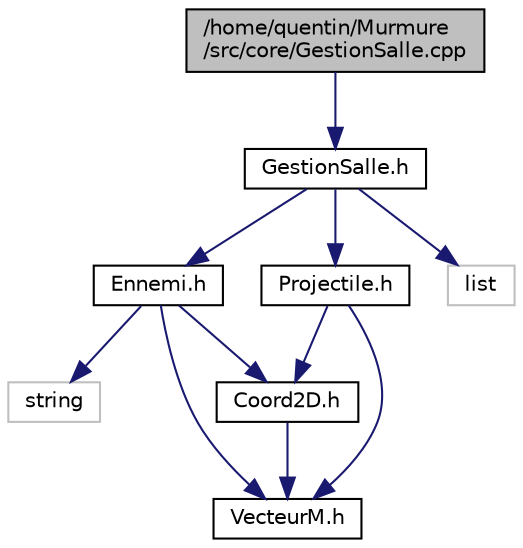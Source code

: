 digraph "/home/quentin/Murmure/src/core/GestionSalle.cpp"
{
  edge [fontname="Helvetica",fontsize="10",labelfontname="Helvetica",labelfontsize="10"];
  node [fontname="Helvetica",fontsize="10",shape=record];
  Node1 [label="/home/quentin/Murmure\l/src/core/GestionSalle.cpp",height=0.2,width=0.4,color="black", fillcolor="grey75", style="filled", fontcolor="black"];
  Node1 -> Node2 [color="midnightblue",fontsize="10",style="solid"];
  Node2 [label="GestionSalle.h",height=0.2,width=0.4,color="black", fillcolor="white", style="filled",URL="$GestionSalle_8h.html"];
  Node2 -> Node3 [color="midnightblue",fontsize="10",style="solid"];
  Node3 [label="Ennemi.h",height=0.2,width=0.4,color="black", fillcolor="white", style="filled",URL="$Ennemi_8h.html"];
  Node3 -> Node4 [color="midnightblue",fontsize="10",style="solid"];
  Node4 [label="string",height=0.2,width=0.4,color="grey75", fillcolor="white", style="filled"];
  Node3 -> Node5 [color="midnightblue",fontsize="10",style="solid"];
  Node5 [label="VecteurM.h",height=0.2,width=0.4,color="black", fillcolor="white", style="filled",URL="$VecteurM_8h.html"];
  Node3 -> Node6 [color="midnightblue",fontsize="10",style="solid"];
  Node6 [label="Coord2D.h",height=0.2,width=0.4,color="black", fillcolor="white", style="filled",URL="$Coord2D_8h.html"];
  Node6 -> Node5 [color="midnightblue",fontsize="10",style="solid"];
  Node2 -> Node7 [color="midnightblue",fontsize="10",style="solid"];
  Node7 [label="Projectile.h",height=0.2,width=0.4,color="black", fillcolor="white", style="filled",URL="$Projectile_8h.html"];
  Node7 -> Node5 [color="midnightblue",fontsize="10",style="solid"];
  Node7 -> Node6 [color="midnightblue",fontsize="10",style="solid"];
  Node2 -> Node8 [color="midnightblue",fontsize="10",style="solid"];
  Node8 [label="list",height=0.2,width=0.4,color="grey75", fillcolor="white", style="filled"];
}
